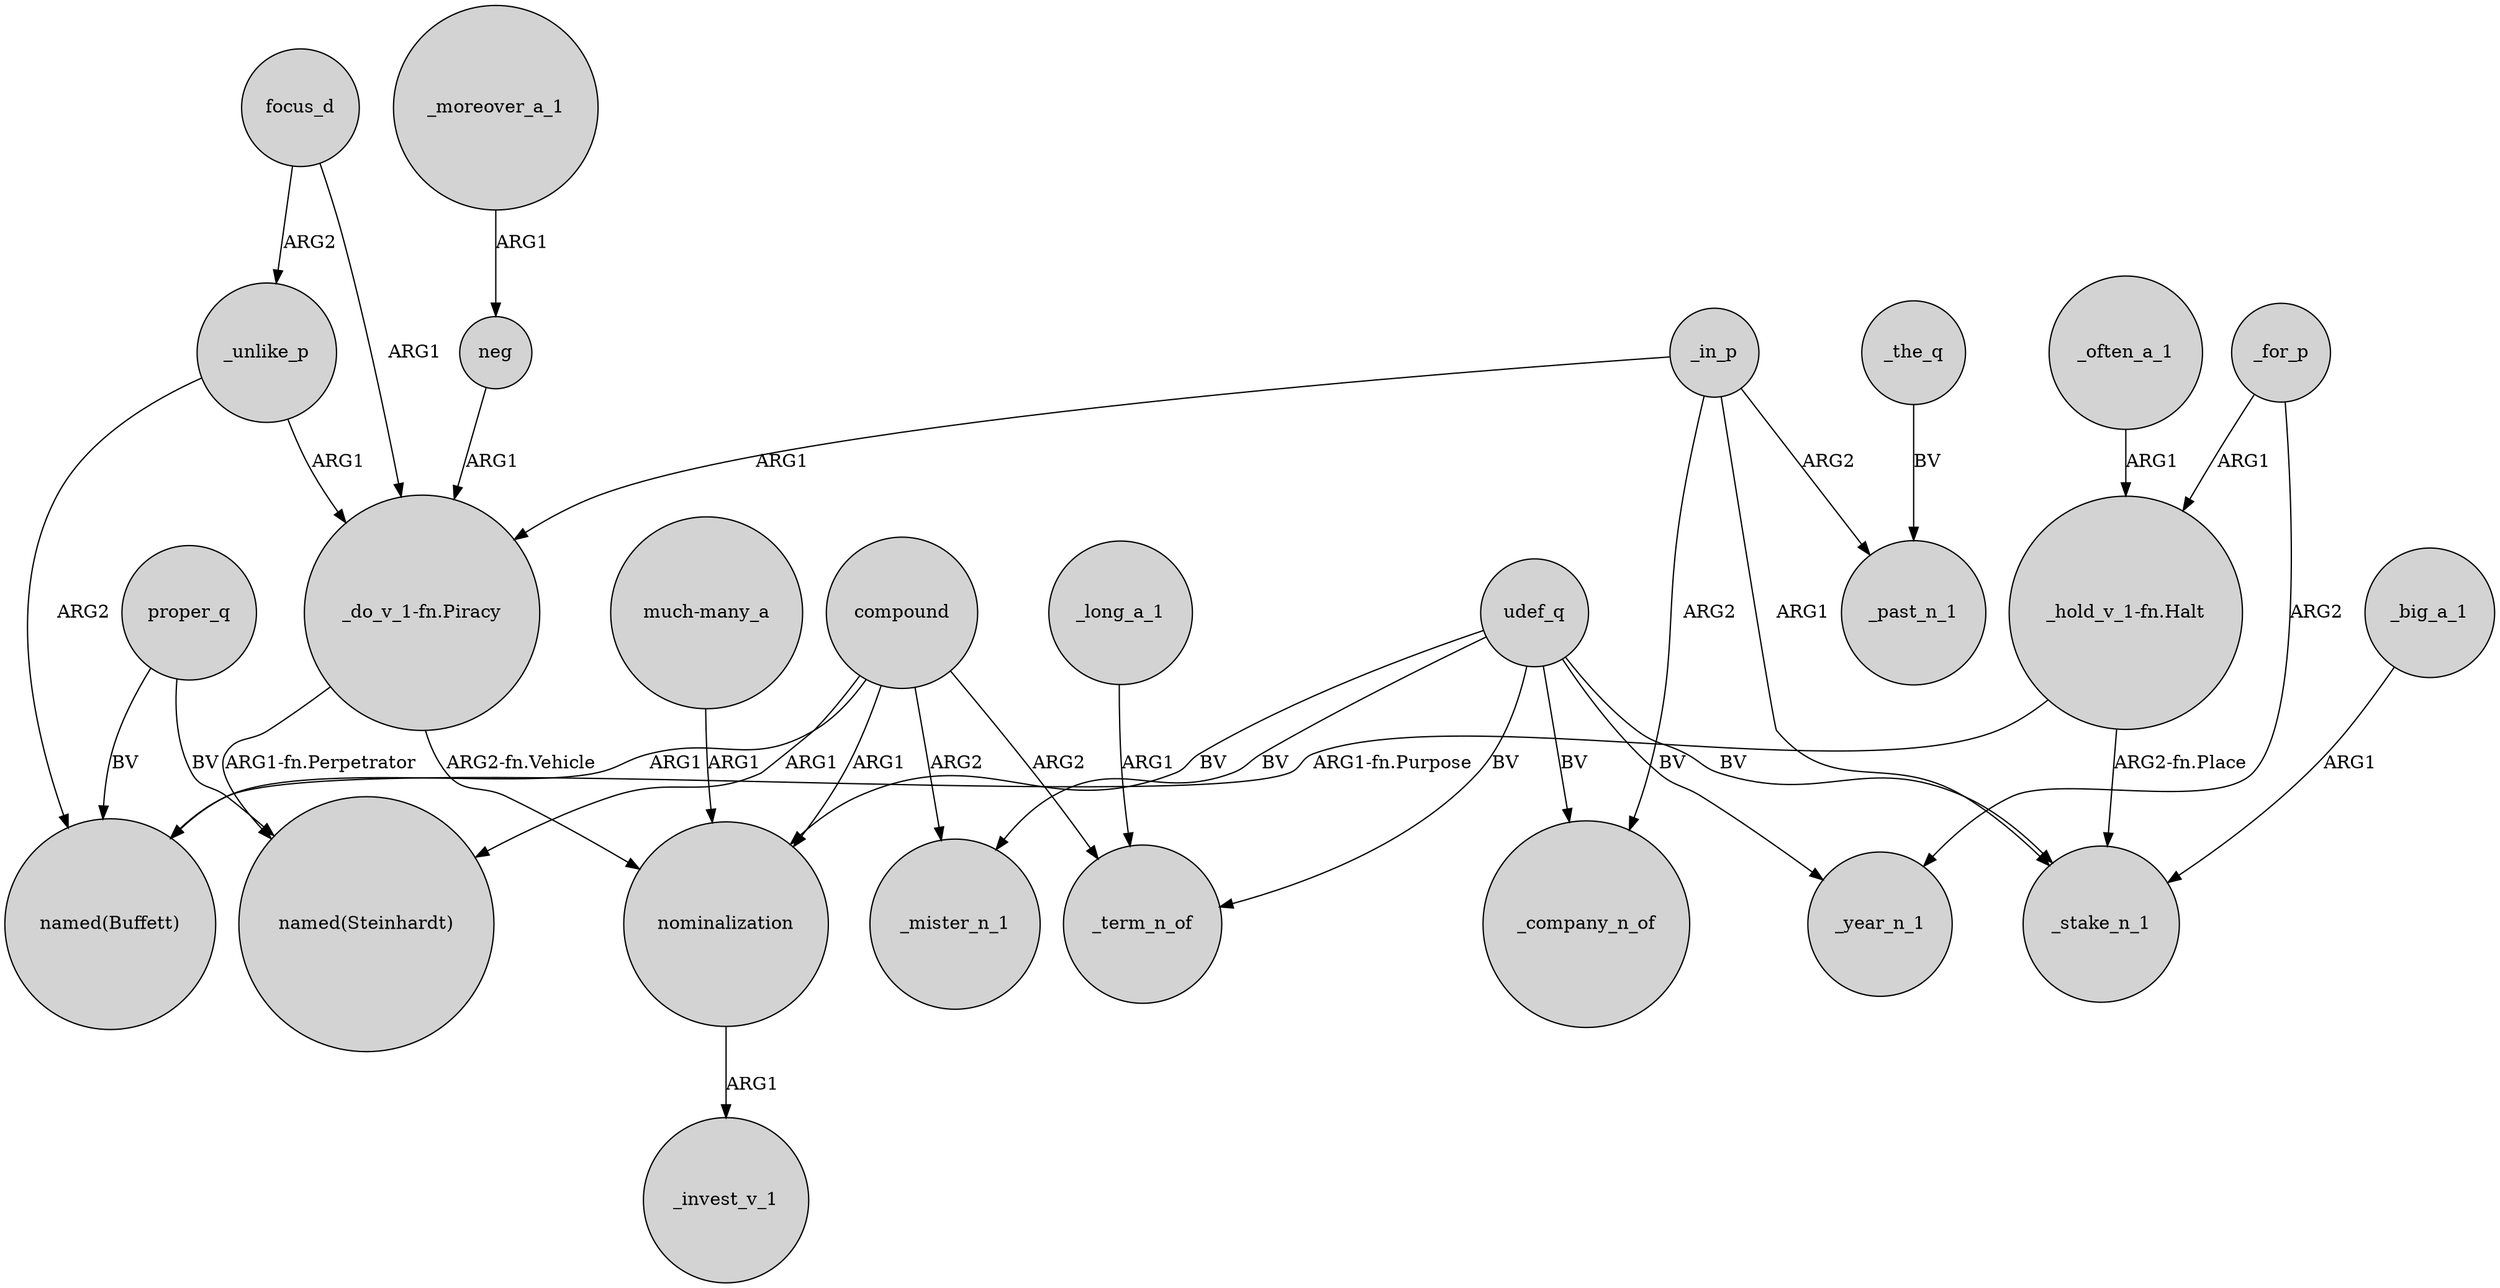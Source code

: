 digraph {
	node [shape=circle style=filled]
	_in_p -> _company_n_of [label=ARG2]
	udef_q -> _term_n_of [label=BV]
	compound -> _mister_n_1 [label=ARG2]
	compound -> _term_n_of [label=ARG2]
	proper_q -> "named(Steinhardt)" [label=BV]
	udef_q -> nominalization [label=BV]
	_long_a_1 -> _term_n_of [label=ARG1]
	_unlike_p -> "named(Buffett)" [label=ARG2]
	udef_q -> _mister_n_1 [label=BV]
	focus_d -> _unlike_p [label=ARG2]
	_often_a_1 -> "_hold_v_1-fn.Halt" [label=ARG1]
	compound -> "named(Steinhardt)" [label=ARG1]
	compound -> nominalization [label=ARG1]
	"_do_v_1-fn.Piracy" -> nominalization [label="ARG2-fn.Vehicle"]
	_for_p -> "_hold_v_1-fn.Halt" [label=ARG1]
	"_do_v_1-fn.Piracy" -> "named(Steinhardt)" [label="ARG1-fn.Perpetrator"]
	compound -> "named(Buffett)" [label=ARG1]
	_big_a_1 -> _stake_n_1 [label=ARG1]
	udef_q -> _company_n_of [label=BV]
	"_hold_v_1-fn.Halt" -> _stake_n_1 [label="ARG2-fn.Place"]
	udef_q -> _stake_n_1 [label=BV]
	_moreover_a_1 -> neg [label=ARG1]
	_in_p -> "_do_v_1-fn.Piracy" [label=ARG1]
	udef_q -> _year_n_1 [label=BV]
	focus_d -> "_do_v_1-fn.Piracy" [label=ARG1]
	nominalization -> _invest_v_1 [label=ARG1]
	_for_p -> _year_n_1 [label=ARG2]
	_unlike_p -> "_do_v_1-fn.Piracy" [label=ARG1]
	"_hold_v_1-fn.Halt" -> "named(Buffett)" [label="ARG1-fn.Purpose"]
	"much-many_a" -> nominalization [label=ARG1]
	proper_q -> "named(Buffett)" [label=BV]
	_the_q -> _past_n_1 [label=BV]
	_in_p -> _past_n_1 [label=ARG2]
	_in_p -> _stake_n_1 [label=ARG1]
	neg -> "_do_v_1-fn.Piracy" [label=ARG1]
}
